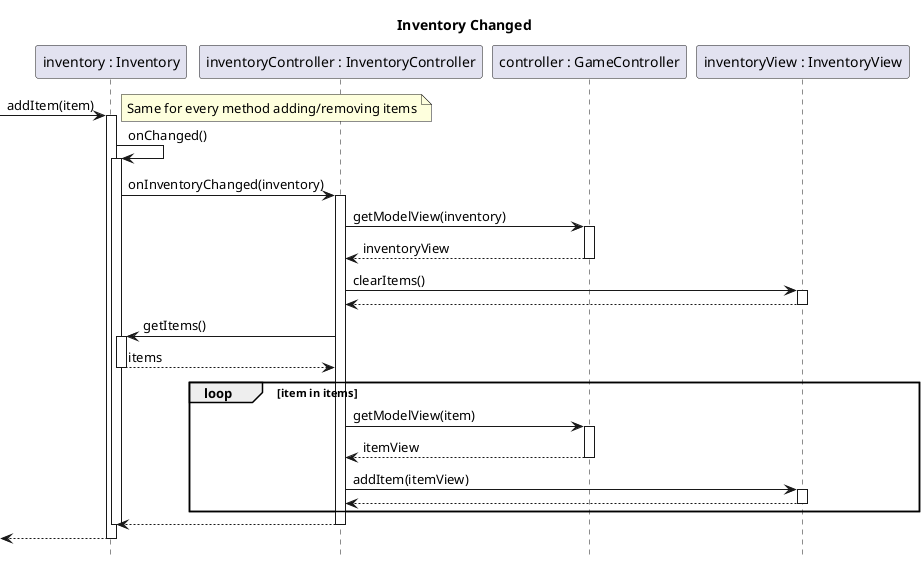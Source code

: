 @startuml inventory-changed

title Inventory Changed
hide footbox
skinparam SequenceReferenceBackgroundColor white

participant "inventory : Inventory" as inventory
participant "inventoryController : InventoryController" as inventoryController
participant "controller : GameController" as controller
participant "inventoryView : InventoryView" as inventoryView

[-> inventory ++: addItem(item)
note right: Same for every method adding/removing items
	inventory -> inventory ++: onChanged()
		inventory -> inventoryController ++: onInventoryChanged(inventory)
			inventoryController -> controller ++: getModelView(inventory)
			return inventoryView
			inventoryController -> inventoryView ++: clearItems()
			return
			inventoryController -> inventory ++: getItems()
			return items
			loop item in items
				inventoryController -> controller ++: getModelView(item)
				return itemView
				inventoryController -> inventoryView ++: addItem(itemView)
				return
			end
		return
	inventory--
return

@enduml


@startuml entity-movement

title Entity Moved
hide footbox
skinparam SequenceReferenceBackgroundColor white

participant "tile : FloorTile" as tile
participant "person : Person" as person
participant "tileController : TileController" as tileController
participant "tileView : FloorTile" as tileView
participant "controller : GameController" as controller


[-> tile ++: stepOn(person)
	note right: Similarly when an item is dropped on the tile, or an entity leaves
	opt tile isn't occupied
		opt tile has item and is clean
			tile -> person ++: addItem(item)
			return
		end
		tile -> tile ++: onChanged()
			tile -> tileController ++: onTileChanged()
				tileController -> tile ++: getItem()
				return item
				alt item is not null
					tileController -> controller ++: getModelView(item)
					return itemView
					tileController -> tileView ++: setItem(itemView)
					return
				else
					tileController -> tileView ++: setItem(null)
					return
				end
				
				tileController -> tile ++: getPerson()
				return person
				alt person is not null
					tileController -> controller ++: getModelView(person)
					return personView
					tileController -> tileView ++: setPerson(personView)
					return
				else
					tileController -> tileView ++: setPerson(null)
					return
				end
			return
		tile-- 
	end
return isSuccessful

@enduml

@startuml move-player

title Move Player
hide footbox
skinparam SequenceReferenceBackgroundColor white

participant "keyboardHandler : KeyboardEventListener" as keyboardHandler
participant "controller : GameController" as controller
participant "playerController : PlayerController" as playerController
participant "entity : Entity" as entity
participant "tile : Tile" as tile
participant "oldTile : FloorTile" as oldTile

[-> keyboardHandler ++: keyPressed(key)
	opt key in WASD
		keyboardHandler -> controller ++: getCurrentPlayer()
		return playerController
		keyboardHandler -> playerController ++: move(direction)
			playerController -> entity ++: getPosition()
			return position
			playerController -> entity ++: getPerson()
			return person
			playerController -> controller ++: getTile(position+direction)
			return tile
			playerController -> tile ++: stepOn(person)
			return success
			opt success
				playerController -> controller ++: getTile(position)
				return oldTile
				playerController -> oldTile ++: removePerson(person)
				return
			end
		return
	end
return

@enduml

@startuml drop-item

title Drop Item
hide footbox
skinparam SequenceReferenceBackgroundColor white

participant "keyboardHandler : KeyboardEventListener" as keyboardHandler
participant "controller : GameController" as controller
participant "playerController : PlayerController" as playerController
participant "entity : Entity" as entity
participant "person : Person" as person
participant "inventory : Inventory" as inventory
participant "tile : FloorTile" as tile

[-> keyboardHandler ++: keyPressed(key)
	opt key is Q and then index
		keyboardHandler -> controller ++: getCurrentPlayer()
		return playerController
		
		keyboardHandler -> playerController ++: dropItem(index)
			playerController -> entity ++: getPosition()
			return position
			playerController -> entity ++: getPerson
			return person

			playerController -> controller ++: getTile(position)
			return tile

			playerController -> person ++: getInventory()
			return inventory
			playerController -> inventory ++: getItems()
			return

			playerController -> person ++: dropItem(item)
			return
			playerController -> tile ++: setItem(item)
			return
		return
	end
return

@enduml
